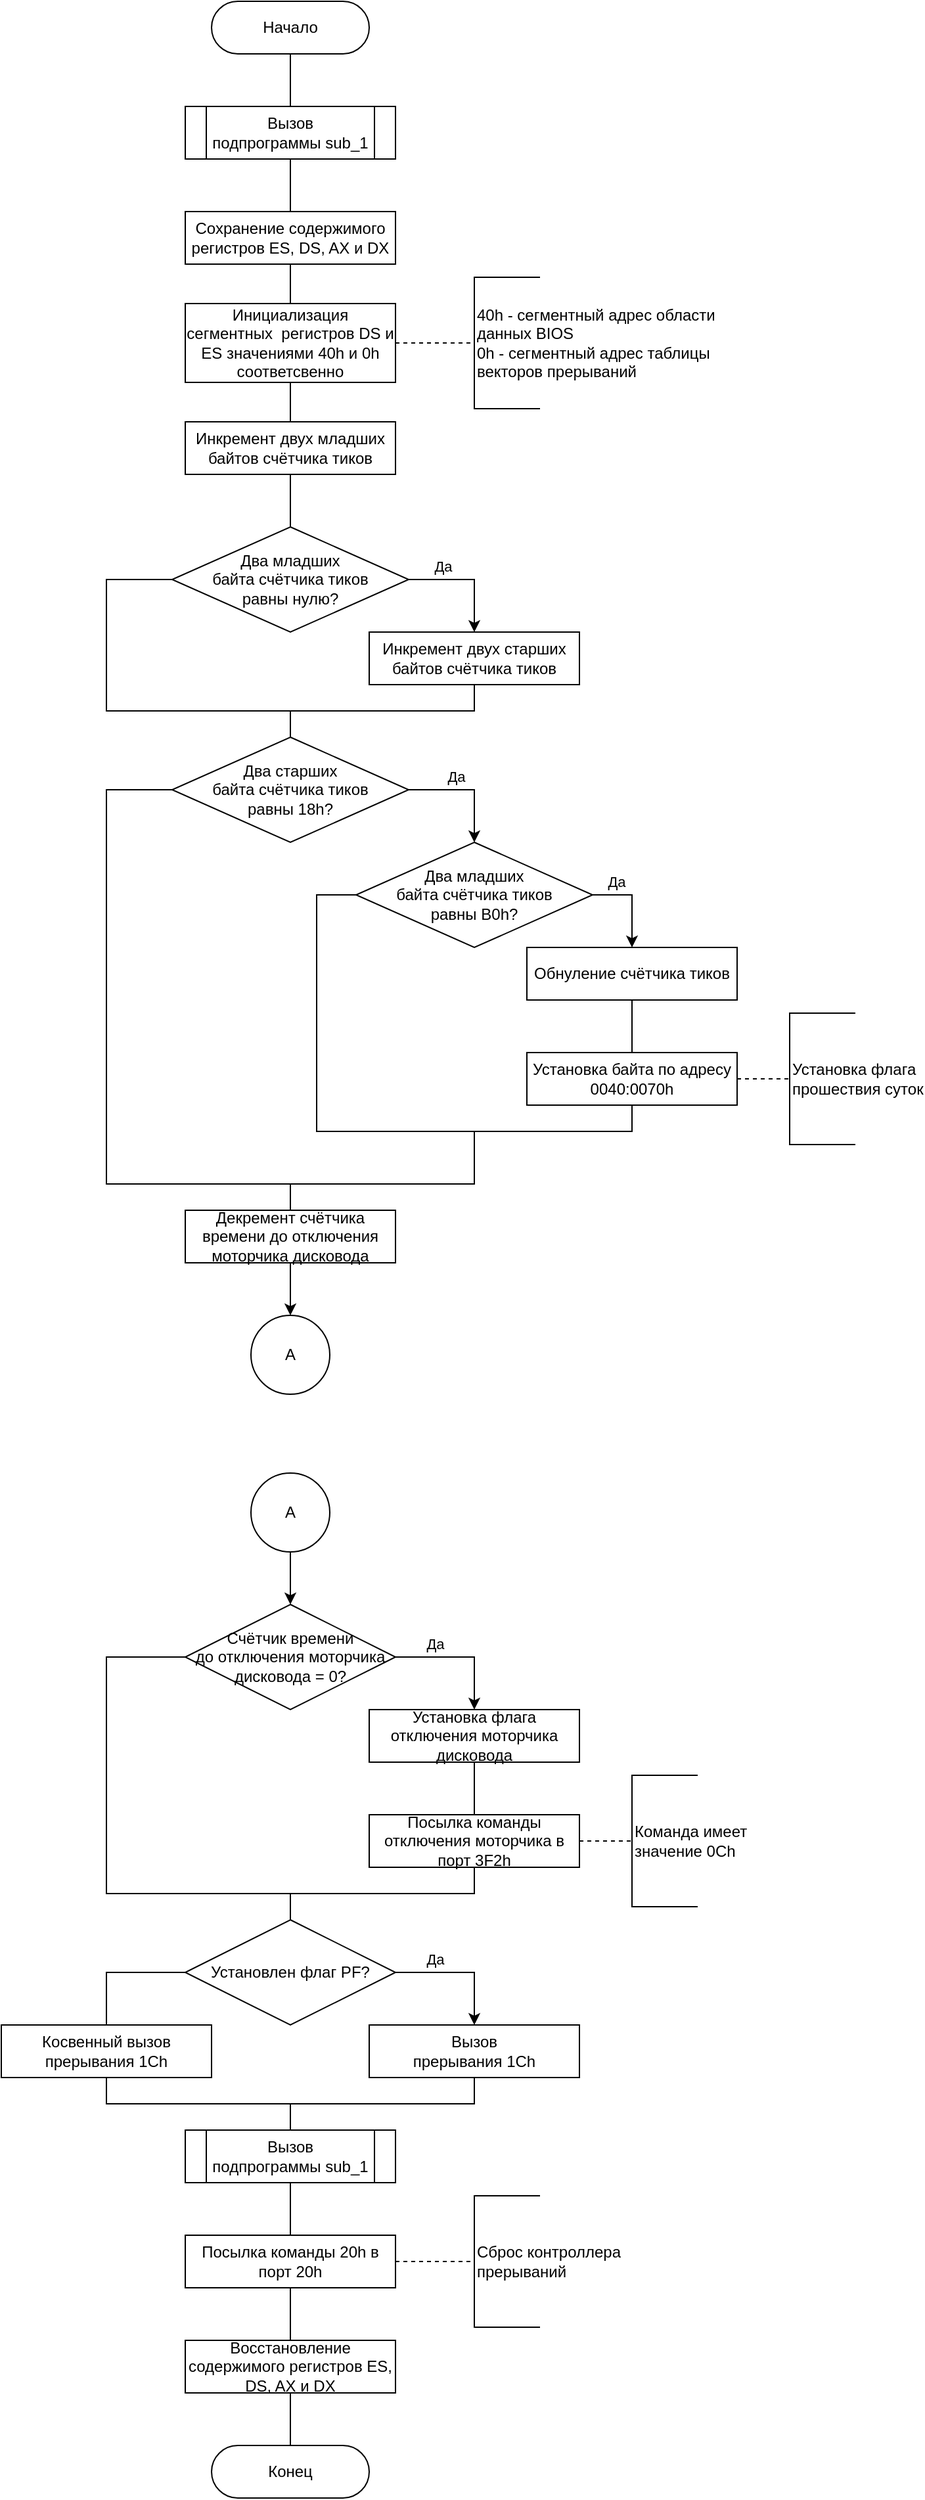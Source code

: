 <mxfile version="15.2.7" type="device"><diagram id="pv_Z2LUlhGpf9fhRlp8p" name="Page-1"><mxGraphModel dx="822" dy="523" grid="1" gridSize="10" guides="1" tooltips="1" connect="1" arrows="1" fold="1" page="1" pageScale="1" pageWidth="827" pageHeight="1169" math="0" shadow="0"><root><mxCell id="0"/><mxCell id="1" parent="0"/><mxCell id="yA5PhxMD27XBbdqc21bs-5" value="" style="edgeStyle=orthogonalEdgeStyle;rounded=0;orthogonalLoop=1;jettySize=auto;html=1;endArrow=none;" parent="1" source="yA5PhxMD27XBbdqc21bs-1" target="yA5PhxMD27XBbdqc21bs-4" edge="1"><mxGeometry relative="1" as="geometry"/></mxCell><mxCell id="yA5PhxMD27XBbdqc21bs-1" value="&lt;div&gt;Начало&lt;/div&gt;" style="rounded=1;whiteSpace=wrap;html=1;arcSize=50;" parent="1" vertex="1"><mxGeometry x="200" y="40" width="120" height="40" as="geometry"/></mxCell><mxCell id="NIt84bt7fmjarG6e2fz4-23" style="edgeStyle=orthogonalEdgeStyle;rounded=0;orthogonalLoop=1;jettySize=auto;html=1;entryX=0.5;entryY=0;entryDx=0;entryDy=0;endArrow=none;" edge="1" parent="1" source="yA5PhxMD27XBbdqc21bs-2" target="NIt84bt7fmjarG6e2fz4-1"><mxGeometry relative="1" as="geometry"/></mxCell><mxCell id="yA5PhxMD27XBbdqc21bs-2" value="Сохранение содержимого регистров ES, DS, AX и DX" style="rounded=0;whiteSpace=wrap;html=1;" parent="1" vertex="1"><mxGeometry x="180" y="200" width="160" height="40" as="geometry"/></mxCell><mxCell id="NIt84bt7fmjarG6e2fz4-22" style="edgeStyle=orthogonalEdgeStyle;rounded=0;orthogonalLoop=1;jettySize=auto;html=1;entryX=0.5;entryY=0;entryDx=0;entryDy=0;endArrow=none;" edge="1" parent="1" source="yA5PhxMD27XBbdqc21bs-4" target="yA5PhxMD27XBbdqc21bs-2"><mxGeometry relative="1" as="geometry"/></mxCell><mxCell id="yA5PhxMD27XBbdqc21bs-4" value="Вызов&lt;br&gt; подпрограммы sub_1" style="shape=process;whiteSpace=wrap;html=1;backgroundOutline=1;" parent="1" vertex="1"><mxGeometry x="180" y="120" width="160" height="40" as="geometry"/></mxCell><mxCell id="yA5PhxMD27XBbdqc21bs-10" value="" style="edgeStyle=orthogonalEdgeStyle;rounded=0;orthogonalLoop=1;jettySize=auto;html=1;endArrow=none;" parent="1" source="yA5PhxMD27XBbdqc21bs-7" target="yA5PhxMD27XBbdqc21bs-9" edge="1"><mxGeometry relative="1" as="geometry"/></mxCell><mxCell id="yA5PhxMD27XBbdqc21bs-7" value="Инкремент двух младших байтов счётчика тиков" style="rounded=0;whiteSpace=wrap;html=1;" parent="1" vertex="1"><mxGeometry x="180" y="360" width="160" height="40" as="geometry"/></mxCell><mxCell id="yA5PhxMD27XBbdqc21bs-12" style="edgeStyle=orthogonalEdgeStyle;rounded=0;orthogonalLoop=1;jettySize=auto;html=1;entryX=0.5;entryY=0;entryDx=0;entryDy=0;exitX=1;exitY=0.5;exitDx=0;exitDy=0;" parent="1" source="yA5PhxMD27XBbdqc21bs-9" target="yA5PhxMD27XBbdqc21bs-11" edge="1"><mxGeometry relative="1" as="geometry"/></mxCell><mxCell id="yA5PhxMD27XBbdqc21bs-18" value="Да" style="edgeLabel;html=1;align=center;verticalAlign=middle;resizable=0;points=[];" parent="yA5PhxMD27XBbdqc21bs-12" vertex="1" connectable="0"><mxGeometry x="-0.12" y="-1" relative="1" as="geometry"><mxPoint x="-14" y="-11" as="offset"/></mxGeometry></mxCell><mxCell id="yA5PhxMD27XBbdqc21bs-15" style="edgeStyle=orthogonalEdgeStyle;rounded=0;orthogonalLoop=1;jettySize=auto;html=1;entryX=0.5;entryY=0;entryDx=0;entryDy=0;exitX=0;exitY=0.5;exitDx=0;exitDy=0;endArrow=none;" parent="1" source="yA5PhxMD27XBbdqc21bs-9" target="yA5PhxMD27XBbdqc21bs-13" edge="1"><mxGeometry relative="1" as="geometry"><Array as="points"><mxPoint x="120" y="480"/><mxPoint x="120" y="580"/><mxPoint x="260" y="580"/></Array></mxGeometry></mxCell><mxCell id="yA5PhxMD27XBbdqc21bs-9" value="Два младших&lt;br&gt;байта счётчика тиков &lt;br&gt;равны нулю?" style="rhombus;whiteSpace=wrap;html=1;" parent="1" vertex="1"><mxGeometry x="170" y="440" width="180" height="80" as="geometry"/></mxCell><mxCell id="yA5PhxMD27XBbdqc21bs-14" style="edgeStyle=orthogonalEdgeStyle;rounded=0;orthogonalLoop=1;jettySize=auto;html=1;entryX=0.5;entryY=0;entryDx=0;entryDy=0;endArrow=none;" parent="1" source="yA5PhxMD27XBbdqc21bs-11" target="yA5PhxMD27XBbdqc21bs-13" edge="1"><mxGeometry relative="1" as="geometry"><Array as="points"><mxPoint x="400" y="580"/><mxPoint x="260" y="580"/></Array></mxGeometry></mxCell><mxCell id="yA5PhxMD27XBbdqc21bs-11" value="Инкремент двух старших байтов счётчика тиков" style="rounded=0;whiteSpace=wrap;html=1;" parent="1" vertex="1"><mxGeometry x="320" y="520" width="160" height="40" as="geometry"/></mxCell><mxCell id="yA5PhxMD27XBbdqc21bs-17" value="Да" style="edgeStyle=orthogonalEdgeStyle;rounded=0;orthogonalLoop=1;jettySize=auto;html=1;entryX=0.5;entryY=0;entryDx=0;entryDy=0;exitX=1;exitY=0.5;exitDx=0;exitDy=0;" parent="1" source="yA5PhxMD27XBbdqc21bs-13" target="yA5PhxMD27XBbdqc21bs-16" edge="1"><mxGeometry x="-0.2" y="10" relative="1" as="geometry"><mxPoint as="offset"/></mxGeometry></mxCell><mxCell id="yA5PhxMD27XBbdqc21bs-25" style="edgeStyle=orthogonalEdgeStyle;rounded=0;orthogonalLoop=1;jettySize=auto;html=1;entryX=0.5;entryY=0;entryDx=0;entryDy=0;exitX=0;exitY=0.5;exitDx=0;exitDy=0;endArrow=none;" parent="1" source="yA5PhxMD27XBbdqc21bs-13" target="yA5PhxMD27XBbdqc21bs-23" edge="1"><mxGeometry relative="1" as="geometry"><Array as="points"><mxPoint x="120" y="640"/><mxPoint x="120" y="940"/><mxPoint x="260" y="940"/></Array></mxGeometry></mxCell><mxCell id="yA5PhxMD27XBbdqc21bs-13" value="Два старших&lt;br&gt;байта счётчика тиков &lt;br&gt;равны 18h?" style="rhombus;whiteSpace=wrap;html=1;" parent="1" vertex="1"><mxGeometry x="170" y="600" width="180" height="80" as="geometry"/></mxCell><mxCell id="yA5PhxMD27XBbdqc21bs-20" value="Да" style="edgeStyle=orthogonalEdgeStyle;rounded=0;orthogonalLoop=1;jettySize=auto;html=1;entryX=0.5;entryY=0;entryDx=0;entryDy=0;exitX=1;exitY=0.5;exitDx=0;exitDy=0;" parent="1" source="yA5PhxMD27XBbdqc21bs-16" target="yA5PhxMD27XBbdqc21bs-19" edge="1"><mxGeometry x="-0.5" y="10" relative="1" as="geometry"><mxPoint as="offset"/></mxGeometry></mxCell><mxCell id="yA5PhxMD27XBbdqc21bs-32" style="edgeStyle=orthogonalEdgeStyle;rounded=0;orthogonalLoop=1;jettySize=auto;html=1;exitX=0;exitY=0.5;exitDx=0;exitDy=0;entryX=0.5;entryY=0;entryDx=0;entryDy=0;endArrow=none;" parent="1" source="yA5PhxMD27XBbdqc21bs-16" target="yA5PhxMD27XBbdqc21bs-23" edge="1"><mxGeometry relative="1" as="geometry"><mxPoint x="400" y="900" as="targetPoint"/><Array as="points"><mxPoint x="280" y="720"/><mxPoint x="280" y="900"/><mxPoint x="400" y="900"/><mxPoint x="400" y="940"/><mxPoint x="260" y="940"/></Array></mxGeometry></mxCell><mxCell id="yA5PhxMD27XBbdqc21bs-16" value="Два младших &lt;br&gt;байта счётчика тиков &lt;br&gt;равны B0h?" style="rhombus;whiteSpace=wrap;html=1;" parent="1" vertex="1"><mxGeometry x="310" y="680" width="180" height="80" as="geometry"/></mxCell><mxCell id="yA5PhxMD27XBbdqc21bs-22" value="" style="edgeStyle=orthogonalEdgeStyle;rounded=0;orthogonalLoop=1;jettySize=auto;html=1;endArrow=none;" parent="1" source="yA5PhxMD27XBbdqc21bs-19" target="yA5PhxMD27XBbdqc21bs-21" edge="1"><mxGeometry relative="1" as="geometry"/></mxCell><mxCell id="yA5PhxMD27XBbdqc21bs-19" value="Обнуление счётчика тиков" style="rounded=0;whiteSpace=wrap;html=1;" parent="1" vertex="1"><mxGeometry x="440" y="760" width="160" height="40" as="geometry"/></mxCell><mxCell id="yA5PhxMD27XBbdqc21bs-24" style="edgeStyle=orthogonalEdgeStyle;rounded=0;orthogonalLoop=1;jettySize=auto;html=1;entryX=0.5;entryY=0;entryDx=0;entryDy=0;endArrow=none;" parent="1" source="yA5PhxMD27XBbdqc21bs-21" target="yA5PhxMD27XBbdqc21bs-23" edge="1"><mxGeometry relative="1" as="geometry"><Array as="points"><mxPoint x="520" y="900"/><mxPoint x="400" y="900"/><mxPoint x="400" y="940"/><mxPoint x="260" y="940"/></Array></mxGeometry></mxCell><mxCell id="yA5PhxMD27XBbdqc21bs-21" value="Установка байта по адресу 0040:0070h" style="rounded=0;whiteSpace=wrap;html=1;" parent="1" vertex="1"><mxGeometry x="440" y="840" width="160" height="40" as="geometry"/></mxCell><mxCell id="yA5PhxMD27XBbdqc21bs-61" value="" style="edgeStyle=orthogonalEdgeStyle;rounded=0;orthogonalLoop=1;jettySize=auto;html=1;" parent="1" source="yA5PhxMD27XBbdqc21bs-23" target="yA5PhxMD27XBbdqc21bs-59" edge="1"><mxGeometry relative="1" as="geometry"/></mxCell><mxCell id="yA5PhxMD27XBbdqc21bs-23" value="Декремент счётчика времени до отключения моторчика дисковода" style="rounded=0;whiteSpace=wrap;html=1;" parent="1" vertex="1"><mxGeometry x="180" y="960" width="160" height="40" as="geometry"/></mxCell><mxCell id="yA5PhxMD27XBbdqc21bs-39" style="edgeStyle=orthogonalEdgeStyle;rounded=0;orthogonalLoop=1;jettySize=auto;html=1;exitX=0;exitY=0.5;exitDx=0;exitDy=0;endArrow=none;entryX=0.5;entryY=0;entryDx=0;entryDy=0;" parent="1" source="yA5PhxMD27XBbdqc21bs-33" edge="1" target="yA5PhxMD27XBbdqc21bs-37"><mxGeometry relative="1" as="geometry"><mxPoint x="260" y="1420" as="targetPoint"/><Array as="points"><mxPoint x="120" y="1300"/><mxPoint x="120" y="1480"/><mxPoint x="260" y="1480"/></Array></mxGeometry></mxCell><mxCell id="NIt84bt7fmjarG6e2fz4-10" value="Да" style="edgeStyle=orthogonalEdgeStyle;rounded=0;orthogonalLoop=1;jettySize=auto;html=1;entryX=0.5;entryY=0;entryDx=0;entryDy=0;exitX=1;exitY=0.5;exitDx=0;exitDy=0;" edge="1" parent="1" source="yA5PhxMD27XBbdqc21bs-33" target="NIt84bt7fmjarG6e2fz4-8"><mxGeometry x="-0.4" y="10" relative="1" as="geometry"><mxPoint as="offset"/></mxGeometry></mxCell><mxCell id="yA5PhxMD27XBbdqc21bs-33" value="Счётчик времени &lt;br&gt;до отключения моторчика дисковода = 0?" style="rhombus;whiteSpace=wrap;html=1;" parent="1" vertex="1"><mxGeometry x="180" y="1260" width="160" height="80" as="geometry"/></mxCell><mxCell id="yA5PhxMD27XBbdqc21bs-38" style="edgeStyle=orthogonalEdgeStyle;rounded=0;orthogonalLoop=1;jettySize=auto;html=1;entryX=0.5;entryY=0;entryDx=0;entryDy=0;endArrow=none;" parent="1" source="yA5PhxMD27XBbdqc21bs-35" target="yA5PhxMD27XBbdqc21bs-37" edge="1"><mxGeometry relative="1" as="geometry"/></mxCell><mxCell id="yA5PhxMD27XBbdqc21bs-35" value="Посылка команды отключения моторчика в порт 3F2h" style="rounded=0;whiteSpace=wrap;html=1;" parent="1" vertex="1"><mxGeometry x="320" y="1420" width="160" height="40" as="geometry"/></mxCell><mxCell id="yA5PhxMD27XBbdqc21bs-42" value="Да" style="edgeStyle=orthogonalEdgeStyle;rounded=0;orthogonalLoop=1;jettySize=auto;html=1;entryX=0.5;entryY=0;entryDx=0;entryDy=0;exitX=1;exitY=0.5;exitDx=0;exitDy=0;" parent="1" source="yA5PhxMD27XBbdqc21bs-37" target="yA5PhxMD27XBbdqc21bs-40" edge="1"><mxGeometry x="-0.4" y="10" relative="1" as="geometry"><mxPoint as="offset"/></mxGeometry></mxCell><mxCell id="yA5PhxMD27XBbdqc21bs-43" style="edgeStyle=orthogonalEdgeStyle;rounded=0;orthogonalLoop=1;jettySize=auto;html=1;entryX=0.5;entryY=0;entryDx=0;entryDy=0;exitX=0;exitY=0.5;exitDx=0;exitDy=0;endArrow=none;" parent="1" source="yA5PhxMD27XBbdqc21bs-37" target="yA5PhxMD27XBbdqc21bs-41" edge="1"><mxGeometry relative="1" as="geometry"/></mxCell><mxCell id="yA5PhxMD27XBbdqc21bs-37" value="Установлен флаг PF?" style="rhombus;whiteSpace=wrap;html=1;" parent="1" vertex="1"><mxGeometry x="180" y="1500" width="160" height="80" as="geometry"/></mxCell><mxCell id="yA5PhxMD27XBbdqc21bs-47" style="edgeStyle=orthogonalEdgeStyle;rounded=0;orthogonalLoop=1;jettySize=auto;html=1;entryX=0.5;entryY=0;entryDx=0;entryDy=0;endArrow=none;" parent="1" source="yA5PhxMD27XBbdqc21bs-40" target="yA5PhxMD27XBbdqc21bs-45" edge="1"><mxGeometry relative="1" as="geometry"/></mxCell><mxCell id="yA5PhxMD27XBbdqc21bs-40" value="Вызов&lt;br&gt; прерывания 1Ch" style="rounded=0;whiteSpace=wrap;html=1;" parent="1" vertex="1"><mxGeometry x="320" y="1580" width="160" height="40" as="geometry"/></mxCell><mxCell id="yA5PhxMD27XBbdqc21bs-49" style="edgeStyle=orthogonalEdgeStyle;rounded=0;orthogonalLoop=1;jettySize=auto;html=1;entryX=0.5;entryY=0;entryDx=0;entryDy=0;endArrow=none;" parent="1" source="yA5PhxMD27XBbdqc21bs-41" target="yA5PhxMD27XBbdqc21bs-45" edge="1"><mxGeometry relative="1" as="geometry"/></mxCell><mxCell id="yA5PhxMD27XBbdqc21bs-41" value="Косвенный вызов прерывания 1Ch" style="rounded=0;whiteSpace=wrap;html=1;" parent="1" vertex="1"><mxGeometry x="40" y="1580" width="160" height="40" as="geometry"/></mxCell><mxCell id="yA5PhxMD27XBbdqc21bs-51" value="" style="edgeStyle=orthogonalEdgeStyle;rounded=0;orthogonalLoop=1;jettySize=auto;html=1;endArrow=none;" parent="1" source="yA5PhxMD27XBbdqc21bs-45" target="yA5PhxMD27XBbdqc21bs-50" edge="1"><mxGeometry relative="1" as="geometry"/></mxCell><mxCell id="yA5PhxMD27XBbdqc21bs-45" value="Вызов&lt;br&gt; подпрограммы sub_1" style="shape=process;whiteSpace=wrap;html=1;backgroundOutline=1;" parent="1" vertex="1"><mxGeometry x="180" y="1660" width="160" height="40" as="geometry"/></mxCell><mxCell id="yA5PhxMD27XBbdqc21bs-54" value="" style="edgeStyle=orthogonalEdgeStyle;rounded=0;orthogonalLoop=1;jettySize=auto;html=1;endArrow=none;" parent="1" source="yA5PhxMD27XBbdqc21bs-50" target="yA5PhxMD27XBbdqc21bs-52" edge="1"><mxGeometry relative="1" as="geometry"/></mxCell><mxCell id="yA5PhxMD27XBbdqc21bs-50" value="Посылка команды 20h в порт 20h" style="rounded=0;whiteSpace=wrap;html=1;" parent="1" vertex="1"><mxGeometry x="180" y="1740" width="160" height="40" as="geometry"/></mxCell><mxCell id="yA5PhxMD27XBbdqc21bs-55" value="" style="edgeStyle=orthogonalEdgeStyle;rounded=0;orthogonalLoop=1;jettySize=auto;html=1;endArrow=none;" parent="1" source="yA5PhxMD27XBbdqc21bs-52" target="yA5PhxMD27XBbdqc21bs-53" edge="1"><mxGeometry relative="1" as="geometry"/></mxCell><mxCell id="yA5PhxMD27XBbdqc21bs-52" value="Восстановление содержимого регистров ES, DS, AX и DX" style="rounded=0;whiteSpace=wrap;html=1;" parent="1" vertex="1"><mxGeometry x="180" y="1820" width="160" height="40" as="geometry"/></mxCell><mxCell id="yA5PhxMD27XBbdqc21bs-53" value="Конец" style="rounded=1;whiteSpace=wrap;html=1;arcSize=50;" parent="1" vertex="1"><mxGeometry x="200" y="1900" width="120" height="40" as="geometry"/></mxCell><mxCell id="yA5PhxMD27XBbdqc21bs-59" value="А" style="ellipse;whiteSpace=wrap;html=1;aspect=fixed;" parent="1" vertex="1"><mxGeometry x="230" y="1040" width="60" height="60" as="geometry"/></mxCell><mxCell id="yA5PhxMD27XBbdqc21bs-62" value="" style="edgeStyle=orthogonalEdgeStyle;rounded=0;orthogonalLoop=1;jettySize=auto;html=1;" parent="1" source="yA5PhxMD27XBbdqc21bs-60" target="yA5PhxMD27XBbdqc21bs-33" edge="1"><mxGeometry relative="1" as="geometry"/></mxCell><mxCell id="yA5PhxMD27XBbdqc21bs-60" value="А" style="ellipse;whiteSpace=wrap;html=1;aspect=fixed;" parent="1" vertex="1"><mxGeometry x="230" y="1160" width="60" height="60" as="geometry"/></mxCell><mxCell id="NIt84bt7fmjarG6e2fz4-24" style="edgeStyle=orthogonalEdgeStyle;rounded=0;orthogonalLoop=1;jettySize=auto;html=1;entryX=0.5;entryY=0;entryDx=0;entryDy=0;endArrow=none;" edge="1" parent="1" source="NIt84bt7fmjarG6e2fz4-1" target="yA5PhxMD27XBbdqc21bs-7"><mxGeometry relative="1" as="geometry"/></mxCell><mxCell id="NIt84bt7fmjarG6e2fz4-1" value="Инициализация сегментных&amp;nbsp; регистров DS и ES значениями 40h и 0h соответсвенно" style="rounded=0;whiteSpace=wrap;html=1;" vertex="1" parent="1"><mxGeometry x="180" y="270" width="160" height="60" as="geometry"/></mxCell><mxCell id="NIt84bt7fmjarG6e2fz4-5" value="40h - сегментный адрес области&lt;br&gt;данных BIOS&lt;br&gt;0h - сегментный адрес таблицы&lt;br&gt;векторов прерываний" style="strokeWidth=1;html=1;shape=mxgraph.flowchart.annotation_1;align=left;pointerEvents=1;" vertex="1" parent="1"><mxGeometry x="400" y="250" width="50" height="100" as="geometry"/></mxCell><mxCell id="NIt84bt7fmjarG6e2fz4-9" value="" style="edgeStyle=orthogonalEdgeStyle;rounded=0;orthogonalLoop=1;jettySize=auto;html=1;endArrow=none;" edge="1" parent="1" source="NIt84bt7fmjarG6e2fz4-8" target="yA5PhxMD27XBbdqc21bs-35"><mxGeometry relative="1" as="geometry"/></mxCell><mxCell id="NIt84bt7fmjarG6e2fz4-8" value="Установка флага отключения моторчика дисковода" style="rounded=0;whiteSpace=wrap;html=1;" vertex="1" parent="1"><mxGeometry x="320" y="1340" width="160" height="40" as="geometry"/></mxCell><mxCell id="NIt84bt7fmjarG6e2fz4-12" value="" style="endArrow=none;dashed=1;html=1;exitX=1;exitY=0.5;exitDx=0;exitDy=0;entryX=0;entryY=0.5;entryDx=0;entryDy=0;entryPerimeter=0;" edge="1" parent="1" source="NIt84bt7fmjarG6e2fz4-1" target="NIt84bt7fmjarG6e2fz4-5"><mxGeometry width="50" height="50" relative="1" as="geometry"><mxPoint x="380" y="230" as="sourcePoint"/><mxPoint x="430" y="180" as="targetPoint"/></mxGeometry></mxCell><mxCell id="NIt84bt7fmjarG6e2fz4-13" value="Установка флага&lt;br&gt;прошествия суток" style="strokeWidth=1;html=1;shape=mxgraph.flowchart.annotation_1;align=left;pointerEvents=1;" vertex="1" parent="1"><mxGeometry x="640" y="810" width="50" height="100" as="geometry"/></mxCell><mxCell id="NIt84bt7fmjarG6e2fz4-14" value="" style="endArrow=none;dashed=1;html=1;exitX=1;exitY=0.5;exitDx=0;exitDy=0;exitPerimeter=0;entryX=0;entryY=0.5;entryDx=0;entryDy=0;entryPerimeter=0;" edge="1" parent="1" source="yA5PhxMD27XBbdqc21bs-21" target="NIt84bt7fmjarG6e2fz4-13"><mxGeometry width="50" height="50" relative="1" as="geometry"><mxPoint x="620" y="740" as="sourcePoint"/><mxPoint x="670" y="690" as="targetPoint"/></mxGeometry></mxCell><mxCell id="NIt84bt7fmjarG6e2fz4-16" value="Сброс контроллера&lt;br&gt;прерываний" style="strokeWidth=1;html=1;shape=mxgraph.flowchart.annotation_1;align=left;pointerEvents=1;" vertex="1" parent="1"><mxGeometry x="400" y="1710" width="50" height="100" as="geometry"/></mxCell><mxCell id="NIt84bt7fmjarG6e2fz4-18" value="" style="endArrow=none;dashed=1;html=1;exitX=1;exitY=0.5;exitDx=0;exitDy=0;entryX=0;entryY=0.5;entryDx=0;entryDy=0;entryPerimeter=0;" edge="1" parent="1" source="yA5PhxMD27XBbdqc21bs-50" target="NIt84bt7fmjarG6e2fz4-16"><mxGeometry width="50" height="50" relative="1" as="geometry"><mxPoint x="580" y="1760" as="sourcePoint"/><mxPoint x="630" y="1710" as="targetPoint"/></mxGeometry></mxCell><mxCell id="NIt84bt7fmjarG6e2fz4-19" value="Команда имеет&lt;br&gt;значение 0Ch" style="strokeWidth=1;html=1;shape=mxgraph.flowchart.annotation_1;align=left;pointerEvents=1;" vertex="1" parent="1"><mxGeometry x="520" y="1390" width="50" height="100" as="geometry"/></mxCell><mxCell id="NIt84bt7fmjarG6e2fz4-20" value="" style="endArrow=none;dashed=1;html=1;exitX=1;exitY=0.5;exitDx=0;exitDy=0;entryX=0;entryY=0.5;entryDx=0;entryDy=0;entryPerimeter=0;" edge="1" parent="1" source="yA5PhxMD27XBbdqc21bs-35" target="NIt84bt7fmjarG6e2fz4-19"><mxGeometry width="50" height="50" relative="1" as="geometry"><mxPoint x="500" y="1650" as="sourcePoint"/><mxPoint x="550" y="1600" as="targetPoint"/></mxGeometry></mxCell></root></mxGraphModel></diagram></mxfile>